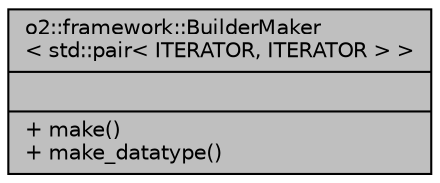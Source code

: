 digraph "o2::framework::BuilderMaker&lt; std::pair&lt; ITERATOR, ITERATOR &gt; &gt;"
{
 // INTERACTIVE_SVG=YES
  bgcolor="transparent";
  edge [fontname="Helvetica",fontsize="10",labelfontname="Helvetica",labelfontsize="10"];
  node [fontname="Helvetica",fontsize="10",shape=record];
  Node1 [label="{o2::framework::BuilderMaker\l\< std::pair\< ITERATOR, ITERATOR \> \>\n||+ make()\l+ make_datatype()\l}",height=0.2,width=0.4,color="black", fillcolor="grey75", style="filled" fontcolor="black"];
}
